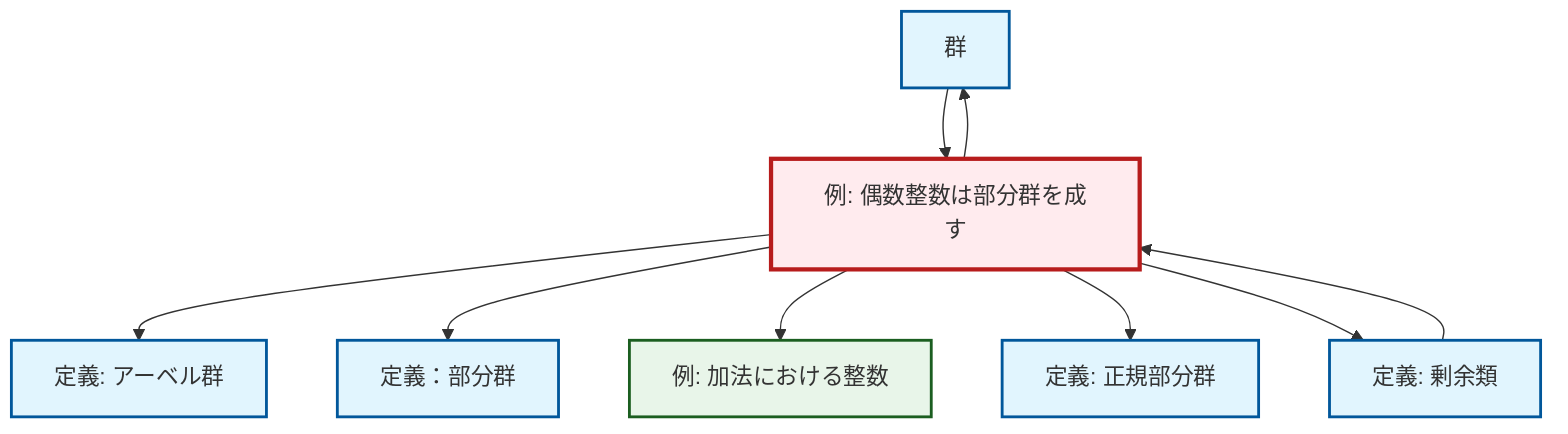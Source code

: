 graph TD
    classDef definition fill:#e1f5fe,stroke:#01579b,stroke-width:2px
    classDef theorem fill:#f3e5f5,stroke:#4a148c,stroke-width:2px
    classDef axiom fill:#fff3e0,stroke:#e65100,stroke-width:2px
    classDef example fill:#e8f5e9,stroke:#1b5e20,stroke-width:2px
    classDef current fill:#ffebee,stroke:#b71c1c,stroke-width:3px
    def-subgroup["定義：部分群"]:::definition
    def-normal-subgroup["定義: 正規部分群"]:::definition
    ex-integers-addition["例: 加法における整数"]:::example
    def-group["群"]:::definition
    def-coset["定義: 剰余類"]:::definition
    ex-even-integers-subgroup["例: 偶数整数は部分群を成す"]:::example
    def-abelian-group["定義: アーベル群"]:::definition
    ex-even-integers-subgroup --> def-abelian-group
    ex-even-integers-subgroup --> def-subgroup
    def-coset --> ex-even-integers-subgroup
    ex-even-integers-subgroup --> ex-integers-addition
    def-group --> ex-even-integers-subgroup
    ex-even-integers-subgroup --> def-normal-subgroup
    ex-even-integers-subgroup --> def-group
    ex-even-integers-subgroup --> def-coset
    class ex-even-integers-subgroup current